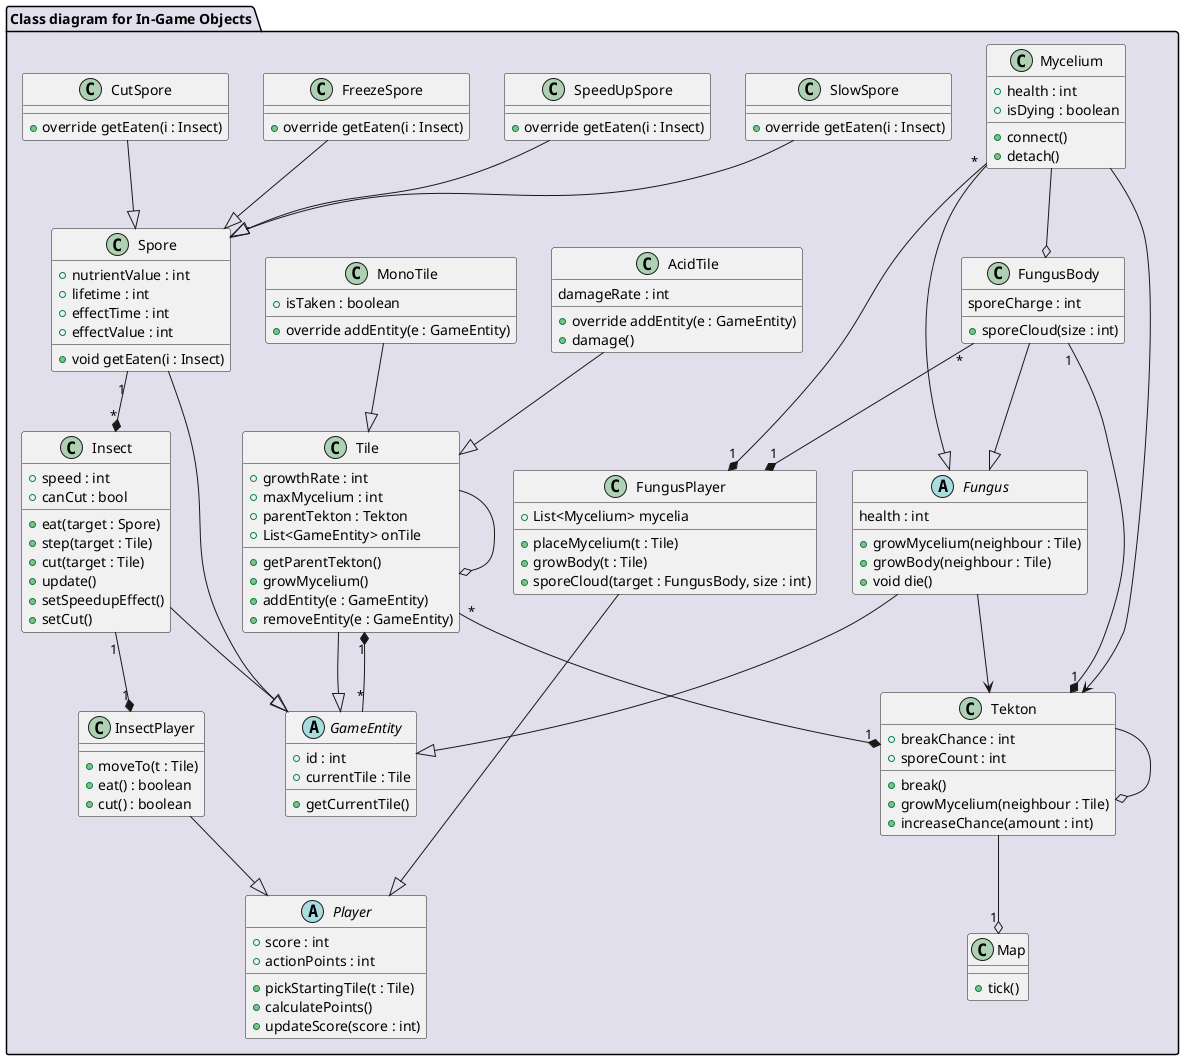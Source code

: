 @startuml CD_InGameObjects

package "Class diagram for In-Game Objects" #E1DFEB {
    
    'world elements'

    class Map {
        + tick()
    }

    class Tekton {
        + breakChance : int
        + sporeCount : int
        + break()
        + growMycelium(neighbour : Tile)
        + increaseChance(amount : int)
    }

    class Tile {
        + growthRate : int
        + maxMycelium : int
        + parentTekton : Tekton
        + List<GameEntity> onTile
        + getParentTekton()
        +growMycelium()
        + addEntity(e : GameEntity)
        + removeEntity(e : GameEntity)
    }

    class MonoTile {
        + isTaken : boolean
        + override addEntity(e : GameEntity)
    }

    class AcidTile {
        damageRate : int
        + override addEntity(e : GameEntity)
        + damage()
    }
    'interactive elements'

    abstract class GameEntity {
        + id : int
        + currentTile : Tile
        + getCurrentTile()
    }

    class Mycelium {
        + health : int
        + isDying : boolean
        + connect()
        + detach()
    }

    class Spore {
        + nutrientValue : int
        + lifetime : int
        + effectTime : int
        + effectValue : int
        + void getEaten(i : Insect)
    }

    class SlowSpore {
        + override getEaten(i : Insect)
    }

    class SpeedUpSpore {
        + override getEaten(i : Insect)
    }

    class FreezeSpore {
        + override getEaten(i : Insect)
    }

    class CutSpore {
        + override getEaten(i : Insect)
    }

    'playable elements'

    abstract class Player {
        + score : int
        + actionPoints : int
        + pickStartingTile(t : Tile)
        + calculatePoints()
        + updateScore(score : int)
    }


    class FungusPlayer {
        + List<Mycelium> mycelia
        + placeMycelium(t : Tile)
        + growBody(t : Tile)
        + sporeCloud(target : FungusBody, size : int)
    }

    abstract class Fungus {
        health : int
        + growMycelium(neighbour : Tile)
        + growBody(neighbour : Tile)
        + void die()
    }

    class FungusBody {
        sporeCharge : int
        + sporeCloud(size : int)
    }
    
    class InsectPlayer {
        + moveTo(t : Tile)
        + eat() : boolean
        + cut() : boolean
    }

    class Insect {
        + speed : int
        + canCut : bool
        + eat(target : Spore)
        + step(target : Tile)
        + cut(target : Tile)
        + update()
        + setSpeedupEffect()
        + setCut()
    }

    'connections'

    Spore --|> GameEntity
    Fungus --|> GameEntity
    Insect --|> GameEntity
    Tile --|> GameEntity

    Mycelium --o FungusBody
    SlowSpore --|> Spore
    FreezeSpore --|> Spore
    SpeedUpSpore --|> Spore
    CutSpore --|> Spore
    Tekton --o "1" Map
    FungusBody "1" --* "1" Tekton
    Fungus --> Tekton
    Mycelium --> Tekton
    Tile "*" --* "1" Tekton
    MonoTile --|> Tile
    AcidTile --|> Tile
    
    Mycelium --|> Fungus
    FungusBody --|> Fungus
    GameEntity "*" --* "1" Tile
    Tile  --o  Tile
    Tekton --o Tekton
    FungusPlayer --|> Player
    Mycelium "*" --* "1" FungusPlayer
    InsectPlayer --|> Player
    Insect "1" --* "1" InsectPlayer
    FungusBody "*" --* "1" FungusPlayer
    Spore "1" --* "*" Insect

    
}

@enduml
